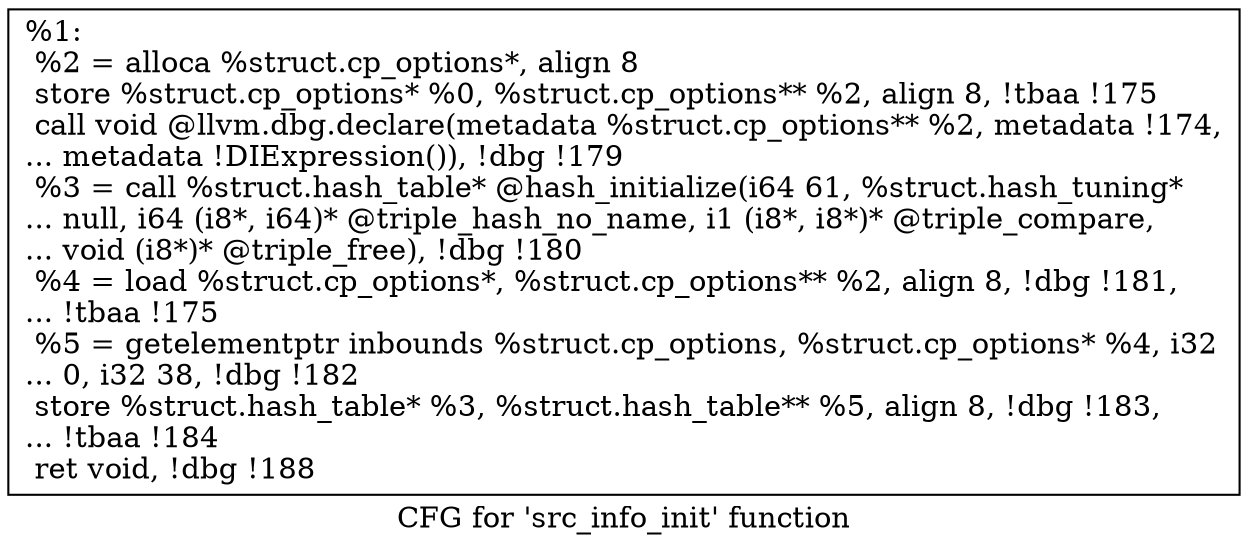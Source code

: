 digraph "CFG for 'src_info_init' function" {
	label="CFG for 'src_info_init' function";

	Node0x252f9e0 [shape=record,label="{%1:\l  %2 = alloca %struct.cp_options*, align 8\l  store %struct.cp_options* %0, %struct.cp_options** %2, align 8, !tbaa !175\l  call void @llvm.dbg.declare(metadata %struct.cp_options** %2, metadata !174,\l... metadata !DIExpression()), !dbg !179\l  %3 = call %struct.hash_table* @hash_initialize(i64 61, %struct.hash_tuning*\l... null, i64 (i8*, i64)* @triple_hash_no_name, i1 (i8*, i8*)* @triple_compare,\l... void (i8*)* @triple_free), !dbg !180\l  %4 = load %struct.cp_options*, %struct.cp_options** %2, align 8, !dbg !181,\l... !tbaa !175\l  %5 = getelementptr inbounds %struct.cp_options, %struct.cp_options* %4, i32\l... 0, i32 38, !dbg !182\l  store %struct.hash_table* %3, %struct.hash_table** %5, align 8, !dbg !183,\l... !tbaa !184\l  ret void, !dbg !188\l}"];
}
